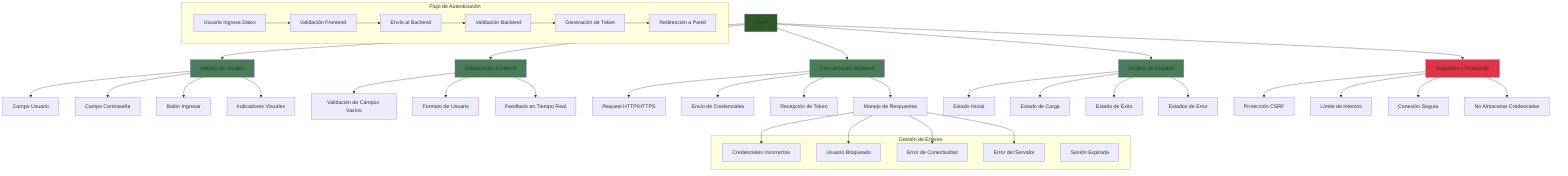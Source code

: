 graph TB
    A[Login] --> B[Interfaz de Usuario]
    A --> C[Validaciones Frontend]
    A --> D[Comunicación Backend]
    A --> E[Gestión de Estados]
    A --> F[Seguridad y Protección]
    
    B --> B1[Campo Usuario]
    B --> B2[Campo Contraseña]
    B --> B3[Botón Ingresar]
    B --> B4[Indicadores Visuales]
    
    C --> C1[Validación de Campos Vacíos]
    C --> C2[Formato de Usuario]
    C --> C3[Feedback en Tiempo Real]
    
    D --> D1[Request HTTP/HTTPS]
    D --> D2[Envío de Credenciales]
    D --> D3[Recepción de Token]
    D --> D4[Manejo de Respuestas]
    
    E --> E1[Estado Inicial]
    E --> E2[Estado de Carga]
    E --> E3[Estado de Éxito]
    E --> E4[Estados de Error]
    
    F --> F1[Protección CSRF]
    F --> F2[Límite de Intentos]
    F --> F3[Conexión Segura]
    F --> F4[No Almacenar Credenciales]
    
    %% Flujo de Estados
    subgraph "Flujo de Autenticación"
        G1[Usuario Ingresa Datos]
        G2[Validación Frontend]
        G3[Envío al Backend]
        G4[Validación Backend]
        G5[Generación de Token]
        G6[Redirección a Panel]
    end
    
    G1 --> G2
    G2 --> G3
    G3 --> G4
    G4 --> G5
    G5 --> G6
    
    %% Manejo de Errores
    subgraph "Gestión de Errores"
        H1[Credenciales Incorrectas]
        H2[Usuario Bloqueado]
        H3[Error de Conectividad]
        H4[Error del Servidor]
        H5[Sesión Expirada]
    end
    
    D4 --> H1
    D4 --> H2
    D4 --> H3
    D4 --> H4
    
    style A fill:#2d5a27
    style B fill:#4a7c59
    style C fill:#4a7c59
    style D fill:#4a7c59
    style E fill:#4a7c59
    style F fill:#dc3545